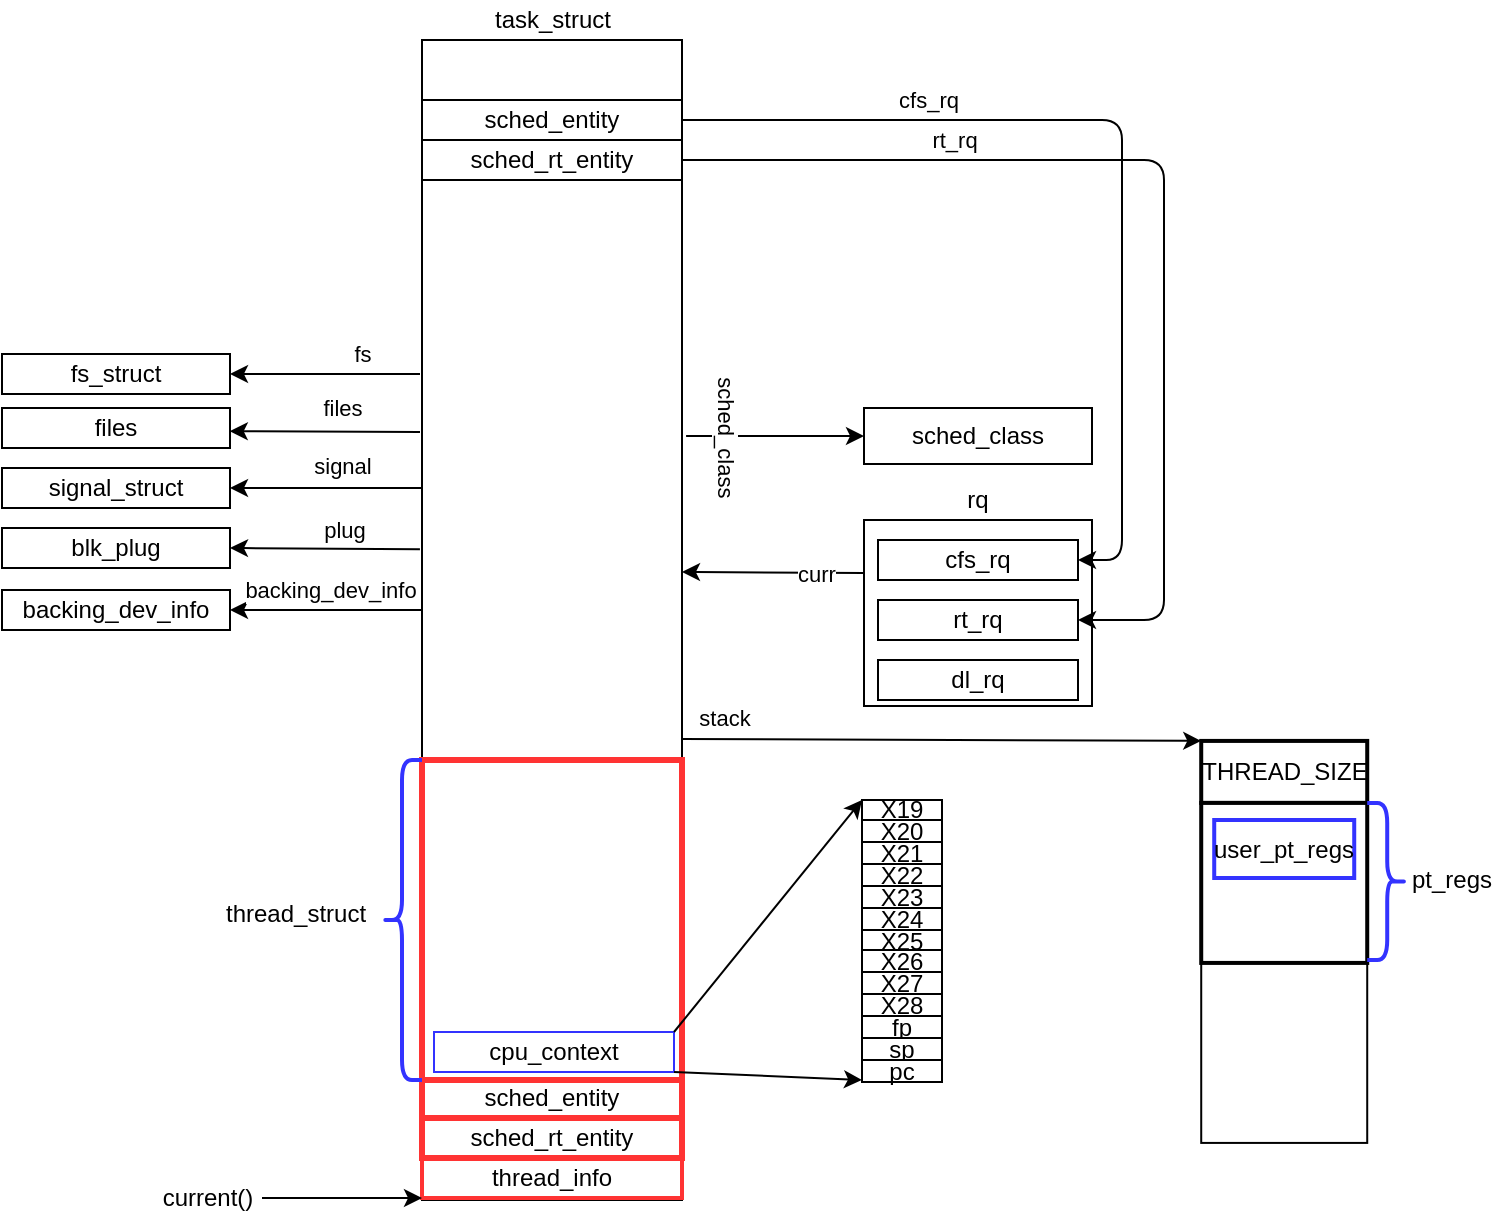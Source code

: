 <mxfile version="14.6.13" type="github">
  <diagram id="gWFmLzK-8QmXKd4QmwLB" name="Page-1">
    <mxGraphModel dx="1185" dy="635" grid="1" gridSize="10" guides="1" tooltips="1" connect="1" arrows="1" fold="1" page="1" pageScale="1" pageWidth="827" pageHeight="1169" math="0" shadow="0">
      <root>
        <mxCell id="0" />
        <mxCell id="1" parent="0" />
        <mxCell id="HdDR_88VHVugsW00d13A-1" value="" style="rounded=0;whiteSpace=wrap;html=1;" vertex="1" parent="1">
          <mxGeometry x="270" y="70" width="130" height="580" as="geometry" />
        </mxCell>
        <mxCell id="HdDR_88VHVugsW00d13A-2" value="thread_info" style="rounded=0;whiteSpace=wrap;html=1;strokeColor=#FF3333;strokeWidth=2;" vertex="1" parent="1">
          <mxGeometry x="270" y="629" width="130" height="20" as="geometry" />
        </mxCell>
        <mxCell id="HdDR_88VHVugsW00d13A-3" value="task_struct" style="text;html=1;strokeColor=none;fillColor=none;align=center;verticalAlign=middle;whiteSpace=wrap;rounded=0;" vertex="1" parent="1">
          <mxGeometry x="302.5" y="50" width="65" height="20" as="geometry" />
        </mxCell>
        <mxCell id="HdDR_88VHVugsW00d13A-4" value="sched_class" style="rounded=0;whiteSpace=wrap;html=1;" vertex="1" parent="1">
          <mxGeometry x="491" y="254" width="114" height="28" as="geometry" />
        </mxCell>
        <mxCell id="HdDR_88VHVugsW00d13A-5" value="" style="endArrow=classic;html=1;exitX=1.008;exitY=0.228;exitDx=0;exitDy=0;exitPerimeter=0;entryX=0;entryY=0.5;entryDx=0;entryDy=0;" edge="1" parent="1" target="HdDR_88VHVugsW00d13A-4">
          <mxGeometry width="50" height="50" relative="1" as="geometry">
            <mxPoint x="402.04" y="267.96" as="sourcePoint" />
            <mxPoint x="501" y="315" as="targetPoint" />
          </mxGeometry>
        </mxCell>
        <mxCell id="HdDR_88VHVugsW00d13A-6" value="sched_class" style="edgeLabel;html=1;align=center;verticalAlign=middle;resizable=0;points=[];rotation=90;" vertex="1" connectable="0" parent="HdDR_88VHVugsW00d13A-5">
          <mxGeometry x="-0.794" y="-1" relative="1" as="geometry">
            <mxPoint x="11" y="-1" as="offset" />
          </mxGeometry>
        </mxCell>
        <mxCell id="HdDR_88VHVugsW00d13A-7" value="sched_entity" style="rounded=0;whiteSpace=wrap;html=1;strokeColor=#FF3333;strokeWidth=3;" vertex="1" parent="1">
          <mxGeometry x="270" y="589" width="130" height="20" as="geometry" />
        </mxCell>
        <mxCell id="HdDR_88VHVugsW00d13A-8" value="sched_rt_entity" style="rounded=0;whiteSpace=wrap;html=1;strokeColor=#FF3333;strokeWidth=3;" vertex="1" parent="1">
          <mxGeometry x="270" y="609" width="130" height="20" as="geometry" />
        </mxCell>
        <mxCell id="HdDR_88VHVugsW00d13A-9" value="fs_struct" style="rounded=0;whiteSpace=wrap;html=1;" vertex="1" parent="1">
          <mxGeometry x="60" y="227" width="114" height="20" as="geometry" />
        </mxCell>
        <mxCell id="HdDR_88VHVugsW00d13A-10" value="" style="endArrow=classic;html=1;entryX=1;entryY=0.5;entryDx=0;entryDy=0;" edge="1" parent="1" target="HdDR_88VHVugsW00d13A-9">
          <mxGeometry width="50" height="50" relative="1" as="geometry">
            <mxPoint x="269" y="237" as="sourcePoint" />
            <mxPoint x="240" y="246" as="targetPoint" />
          </mxGeometry>
        </mxCell>
        <mxCell id="HdDR_88VHVugsW00d13A-11" value="fs" style="edgeLabel;html=1;align=center;verticalAlign=middle;resizable=0;points=[];" vertex="1" connectable="0" parent="HdDR_88VHVugsW00d13A-10">
          <mxGeometry x="-0.711" relative="1" as="geometry">
            <mxPoint x="-16" y="-10" as="offset" />
          </mxGeometry>
        </mxCell>
        <mxCell id="HdDR_88VHVugsW00d13A-12" value="files" style="rounded=0;whiteSpace=wrap;html=1;" vertex="1" parent="1">
          <mxGeometry x="60" y="254" width="114" height="20" as="geometry" />
        </mxCell>
        <mxCell id="HdDR_88VHVugsW00d13A-13" value="" style="endArrow=classic;html=1;entryX=0.999;entryY=0.581;entryDx=0;entryDy=0;entryPerimeter=0;" edge="1" parent="1" target="HdDR_88VHVugsW00d13A-12">
          <mxGeometry width="50" height="50" relative="1" as="geometry">
            <mxPoint x="269" y="266" as="sourcePoint" />
            <mxPoint x="230" y="274" as="targetPoint" />
          </mxGeometry>
        </mxCell>
        <mxCell id="HdDR_88VHVugsW00d13A-14" value="files" style="edgeLabel;html=1;align=center;verticalAlign=middle;resizable=0;points=[];" vertex="1" connectable="0" parent="HdDR_88VHVugsW00d13A-13">
          <mxGeometry x="-0.555" relative="1" as="geometry">
            <mxPoint x="-18" y="-12" as="offset" />
          </mxGeometry>
        </mxCell>
        <mxCell id="HdDR_88VHVugsW00d13A-15" value="signal_struct" style="rounded=0;whiteSpace=wrap;html=1;" vertex="1" parent="1">
          <mxGeometry x="60" y="284" width="114" height="20" as="geometry" />
        </mxCell>
        <mxCell id="HdDR_88VHVugsW00d13A-16" value="" style="endArrow=classic;html=1;exitX=0;exitY=0.5;exitDx=0;exitDy=0;" edge="1" parent="1" target="HdDR_88VHVugsW00d13A-15">
          <mxGeometry width="50" height="50" relative="1" as="geometry">
            <mxPoint x="270" y="294.0" as="sourcePoint" />
            <mxPoint x="240" y="324" as="targetPoint" />
          </mxGeometry>
        </mxCell>
        <mxCell id="HdDR_88VHVugsW00d13A-17" value="signal" style="edgeLabel;html=1;align=center;verticalAlign=middle;resizable=0;points=[];" vertex="1" connectable="0" parent="HdDR_88VHVugsW00d13A-16">
          <mxGeometry x="-0.168" relative="1" as="geometry">
            <mxPoint y="-11" as="offset" />
          </mxGeometry>
        </mxCell>
        <mxCell id="HdDR_88VHVugsW00d13A-18" value="blk_plug" style="rounded=0;whiteSpace=wrap;html=1;" vertex="1" parent="1">
          <mxGeometry x="60" y="314" width="114" height="20" as="geometry" />
        </mxCell>
        <mxCell id="HdDR_88VHVugsW00d13A-19" value="" style="endArrow=classic;html=1;exitX=-0.008;exitY=0.624;exitDx=0;exitDy=0;exitPerimeter=0;entryX=1;entryY=0.5;entryDx=0;entryDy=0;" edge="1" parent="1" target="HdDR_88VHVugsW00d13A-18">
          <mxGeometry width="50" height="50" relative="1" as="geometry">
            <mxPoint x="268.96" y="324.68" as="sourcePoint" />
            <mxPoint x="220" y="325" as="targetPoint" />
          </mxGeometry>
        </mxCell>
        <mxCell id="HdDR_88VHVugsW00d13A-21" value="plug" style="edgeLabel;html=1;align=center;verticalAlign=middle;resizable=0;points=[];" vertex="1" connectable="0" parent="HdDR_88VHVugsW00d13A-19">
          <mxGeometry x="-0.168" relative="1" as="geometry">
            <mxPoint x="1" y="-10" as="offset" />
          </mxGeometry>
        </mxCell>
        <mxCell id="HdDR_88VHVugsW00d13A-22" value="backing_dev_info" style="rounded=0;whiteSpace=wrap;html=1;" vertex="1" parent="1">
          <mxGeometry x="60" y="345" width="114" height="20" as="geometry" />
        </mxCell>
        <mxCell id="HdDR_88VHVugsW00d13A-23" value="" style="endArrow=classic;html=1;exitX=0;exitY=0.75;exitDx=0;exitDy=0;entryX=1;entryY=0.5;entryDx=0;entryDy=0;" edge="1" parent="1" target="HdDR_88VHVugsW00d13A-22">
          <mxGeometry width="50" height="50" relative="1" as="geometry">
            <mxPoint x="270" y="355.0" as="sourcePoint" />
            <mxPoint x="250" y="395" as="targetPoint" />
          </mxGeometry>
        </mxCell>
        <mxCell id="HdDR_88VHVugsW00d13A-24" value="backing_dev_info" style="edgeLabel;html=1;align=center;verticalAlign=middle;resizable=0;points=[];" vertex="1" connectable="0" parent="HdDR_88VHVugsW00d13A-23">
          <mxGeometry x="-0.322" relative="1" as="geometry">
            <mxPoint x="-14" y="-10" as="offset" />
          </mxGeometry>
        </mxCell>
        <mxCell id="HdDR_88VHVugsW00d13A-25" value="" style="rounded=0;whiteSpace=wrap;html=1;" vertex="1" parent="1">
          <mxGeometry x="491" y="310" width="114" height="93" as="geometry" />
        </mxCell>
        <mxCell id="HdDR_88VHVugsW00d13A-26" value="rq" style="text;html=1;strokeColor=none;fillColor=none;align=center;verticalAlign=middle;whiteSpace=wrap;rounded=0;" vertex="1" parent="1">
          <mxGeometry x="528" y="290" width="40" height="20" as="geometry" />
        </mxCell>
        <mxCell id="HdDR_88VHVugsW00d13A-27" value="cfs_rq" style="rounded=0;whiteSpace=wrap;html=1;" vertex="1" parent="1">
          <mxGeometry x="498" y="320" width="100" height="20" as="geometry" />
        </mxCell>
        <mxCell id="HdDR_88VHVugsW00d13A-28" value="rt_rq" style="rounded=0;whiteSpace=wrap;html=1;" vertex="1" parent="1">
          <mxGeometry x="498" y="350" width="100" height="20" as="geometry" />
        </mxCell>
        <mxCell id="HdDR_88VHVugsW00d13A-29" value="dl_rq" style="rounded=0;whiteSpace=wrap;html=1;" vertex="1" parent="1">
          <mxGeometry x="498" y="380" width="100" height="20" as="geometry" />
        </mxCell>
        <mxCell id="HdDR_88VHVugsW00d13A-30" value="" style="endArrow=classic;html=1;exitX=0.001;exitY=0.285;exitDx=0;exitDy=0;exitPerimeter=0;" edge="1" parent="1" source="HdDR_88VHVugsW00d13A-25">
          <mxGeometry width="50" height="50" relative="1" as="geometry">
            <mxPoint x="488" y="336" as="sourcePoint" />
            <mxPoint x="400" y="336" as="targetPoint" />
          </mxGeometry>
        </mxCell>
        <mxCell id="HdDR_88VHVugsW00d13A-31" value="curr" style="edgeLabel;html=1;align=center;verticalAlign=middle;resizable=0;points=[];" vertex="1" connectable="0" parent="HdDR_88VHVugsW00d13A-30">
          <mxGeometry x="-0.467" relative="1" as="geometry">
            <mxPoint as="offset" />
          </mxGeometry>
        </mxCell>
        <mxCell id="HdDR_88VHVugsW00d13A-32" value="sched_entity" style="rounded=0;whiteSpace=wrap;html=1;" vertex="1" parent="1">
          <mxGeometry x="270" y="100" width="130" height="20" as="geometry" />
        </mxCell>
        <mxCell id="HdDR_88VHVugsW00d13A-37" value="THREAD_SIZE" style="rounded=0;whiteSpace=wrap;html=1;strokeWidth=2;" vertex="1" parent="1">
          <mxGeometry x="659.61" y="420.46" width="83" height="31" as="geometry" />
        </mxCell>
        <mxCell id="HdDR_88VHVugsW00d13A-38" value="" style="endArrow=classic;html=1;exitX=1.003;exitY=0.276;exitDx=0;exitDy=0;exitPerimeter=0;entryX=0;entryY=0;entryDx=0;entryDy=0;" edge="1" parent="1" target="HdDR_88VHVugsW00d13A-37">
          <mxGeometry width="50" height="50" relative="1" as="geometry">
            <mxPoint x="400.0" y="419.54" as="sourcePoint" />
            <mxPoint x="646.61" y="430.46" as="targetPoint" />
          </mxGeometry>
        </mxCell>
        <mxCell id="HdDR_88VHVugsW00d13A-39" value="stack" style="edgeLabel;html=1;align=center;verticalAlign=middle;resizable=0;points=[];" vertex="1" connectable="0" parent="HdDR_88VHVugsW00d13A-38">
          <mxGeometry x="-0.86" relative="1" as="geometry">
            <mxPoint x="3" y="-11" as="offset" />
          </mxGeometry>
        </mxCell>
        <mxCell id="HdDR_88VHVugsW00d13A-40" value="" style="endArrow=classic;html=1;entryX=0;entryY=1;entryDx=0;entryDy=0;" edge="1" parent="1" target="HdDR_88VHVugsW00d13A-2">
          <mxGeometry width="50" height="50" relative="1" as="geometry">
            <mxPoint x="190" y="649" as="sourcePoint" />
            <mxPoint x="590" y="649" as="targetPoint" />
          </mxGeometry>
        </mxCell>
        <mxCell id="HdDR_88VHVugsW00d13A-41" value="current()" style="text;html=1;strokeColor=none;fillColor=none;align=center;verticalAlign=middle;whiteSpace=wrap;rounded=0;" vertex="1" parent="1">
          <mxGeometry x="143" y="639" width="40" height="20" as="geometry" />
        </mxCell>
        <mxCell id="HdDR_88VHVugsW00d13A-43" value="" style="rounded=0;whiteSpace=wrap;html=1;strokeColor=#FF3333;strokeWidth=3;" vertex="1" parent="1">
          <mxGeometry x="270" y="430" width="130" height="160" as="geometry" />
        </mxCell>
        <mxCell id="HdDR_88VHVugsW00d13A-44" value="cpu_context" style="rounded=0;whiteSpace=wrap;html=1;strokeColor=#3333FF;" vertex="1" parent="1">
          <mxGeometry x="276" y="566" width="120" height="20" as="geometry" />
        </mxCell>
        <mxCell id="HdDR_88VHVugsW00d13A-45" value="" style="shape=curlyBracket;whiteSpace=wrap;html=1;rounded=1;strokeColor=#3333FF;strokeWidth=2;" vertex="1" parent="1">
          <mxGeometry x="250" y="430" width="20" height="160" as="geometry" />
        </mxCell>
        <mxCell id="HdDR_88VHVugsW00d13A-46" value="thread_struct" style="text;whiteSpace=wrap;html=1;" vertex="1" parent="1">
          <mxGeometry x="170" y="493" width="80" height="30" as="geometry" />
        </mxCell>
        <mxCell id="HdDR_88VHVugsW00d13A-47" value="X19" style="rounded=0;whiteSpace=wrap;html=1;" vertex="1" parent="1">
          <mxGeometry x="490" y="450" width="40" height="10" as="geometry" />
        </mxCell>
        <mxCell id="HdDR_88VHVugsW00d13A-51" value="X20" style="rounded=0;whiteSpace=wrap;html=1;" vertex="1" parent="1">
          <mxGeometry x="490" y="460" width="40" height="11" as="geometry" />
        </mxCell>
        <mxCell id="HdDR_88VHVugsW00d13A-52" value="X21" style="rounded=0;whiteSpace=wrap;html=1;" vertex="1" parent="1">
          <mxGeometry x="490" y="471" width="40" height="11" as="geometry" />
        </mxCell>
        <mxCell id="HdDR_88VHVugsW00d13A-53" value="X22" style="rounded=0;whiteSpace=wrap;html=1;" vertex="1" parent="1">
          <mxGeometry x="490" y="482" width="40" height="11" as="geometry" />
        </mxCell>
        <mxCell id="HdDR_88VHVugsW00d13A-54" value="X23" style="rounded=0;whiteSpace=wrap;html=1;" vertex="1" parent="1">
          <mxGeometry x="490" y="493" width="40" height="11" as="geometry" />
        </mxCell>
        <mxCell id="HdDR_88VHVugsW00d13A-55" value="X24" style="rounded=0;whiteSpace=wrap;html=1;" vertex="1" parent="1">
          <mxGeometry x="490" y="504" width="40" height="11" as="geometry" />
        </mxCell>
        <mxCell id="HdDR_88VHVugsW00d13A-56" value="X25" style="rounded=0;whiteSpace=wrap;html=1;" vertex="1" parent="1">
          <mxGeometry x="490" y="515" width="40" height="11" as="geometry" />
        </mxCell>
        <mxCell id="HdDR_88VHVugsW00d13A-57" value="X26" style="rounded=0;whiteSpace=wrap;html=1;" vertex="1" parent="1">
          <mxGeometry x="490" y="525" width="40" height="11" as="geometry" />
        </mxCell>
        <mxCell id="HdDR_88VHVugsW00d13A-58" value="X27" style="rounded=0;whiteSpace=wrap;html=1;" vertex="1" parent="1">
          <mxGeometry x="490" y="536" width="40" height="11" as="geometry" />
        </mxCell>
        <mxCell id="HdDR_88VHVugsW00d13A-59" value="X28" style="rounded=0;whiteSpace=wrap;html=1;" vertex="1" parent="1">
          <mxGeometry x="490" y="547" width="40" height="11" as="geometry" />
        </mxCell>
        <mxCell id="HdDR_88VHVugsW00d13A-60" value="fp" style="rounded=0;whiteSpace=wrap;html=1;" vertex="1" parent="1">
          <mxGeometry x="490" y="558" width="40" height="11" as="geometry" />
        </mxCell>
        <mxCell id="HdDR_88VHVugsW00d13A-61" value="sp" style="rounded=0;whiteSpace=wrap;html=1;" vertex="1" parent="1">
          <mxGeometry x="490" y="569" width="40" height="11" as="geometry" />
        </mxCell>
        <mxCell id="HdDR_88VHVugsW00d13A-62" value="pc" style="rounded=0;whiteSpace=wrap;html=1;" vertex="1" parent="1">
          <mxGeometry x="490" y="580" width="40" height="11" as="geometry" />
        </mxCell>
        <mxCell id="HdDR_88VHVugsW00d13A-63" value="" style="endArrow=classic;html=1;exitX=1;exitY=0;exitDx=0;exitDy=0;entryX=0;entryY=0;entryDx=0;entryDy=0;" edge="1" parent="1" source="HdDR_88VHVugsW00d13A-44" target="HdDR_88VHVugsW00d13A-47">
          <mxGeometry width="50" height="50" relative="1" as="geometry">
            <mxPoint x="560" y="540" as="sourcePoint" />
            <mxPoint x="610" y="490" as="targetPoint" />
          </mxGeometry>
        </mxCell>
        <mxCell id="HdDR_88VHVugsW00d13A-64" value="" style="endArrow=classic;html=1;exitX=1;exitY=1;exitDx=0;exitDy=0;" edge="1" parent="1" source="HdDR_88VHVugsW00d13A-44">
          <mxGeometry width="50" height="50" relative="1" as="geometry">
            <mxPoint x="440" y="641" as="sourcePoint" />
            <mxPoint x="490" y="590" as="targetPoint" />
          </mxGeometry>
        </mxCell>
        <mxCell id="HdDR_88VHVugsW00d13A-65" value="" style="rounded=0;whiteSpace=wrap;html=1;" vertex="1" parent="1">
          <mxGeometry x="659.61" y="451.46" width="83" height="170" as="geometry" />
        </mxCell>
        <mxCell id="HdDR_88VHVugsW00d13A-66" value="" style="rounded=0;whiteSpace=wrap;html=1;strokeWidth=2;" vertex="1" parent="1">
          <mxGeometry x="659.61" y="451.46" width="83" height="80" as="geometry" />
        </mxCell>
        <mxCell id="HdDR_88VHVugsW00d13A-67" value="" style="edgeStyle=elbowEdgeStyle;elbow=horizontal;endArrow=classic;html=1;exitX=1;exitY=0.5;exitDx=0;exitDy=0;entryX=1;entryY=0.5;entryDx=0;entryDy=0;" edge="1" parent="1" source="HdDR_88VHVugsW00d13A-32" target="HdDR_88VHVugsW00d13A-27">
          <mxGeometry width="50" height="50" relative="1" as="geometry">
            <mxPoint x="861" y="435" as="sourcePoint" />
            <mxPoint x="891" y="375" as="targetPoint" />
            <Array as="points">
              <mxPoint x="620" y="220" />
            </Array>
          </mxGeometry>
        </mxCell>
        <mxCell id="HdDR_88VHVugsW00d13A-68" value="cfs_rq" style="edgeLabel;html=1;align=center;verticalAlign=middle;resizable=0;points=[];" vertex="1" connectable="0" parent="HdDR_88VHVugsW00d13A-67">
          <mxGeometry x="-0.479" y="-2" relative="1" as="geometry">
            <mxPoint x="2" y="-12" as="offset" />
          </mxGeometry>
        </mxCell>
        <mxCell id="HdDR_88VHVugsW00d13A-69" value="sched_rt_entity" style="rounded=0;whiteSpace=wrap;html=1;" vertex="1" parent="1">
          <mxGeometry x="270" y="120" width="130" height="20" as="geometry" />
        </mxCell>
        <mxCell id="HdDR_88VHVugsW00d13A-70" value="" style="edgeStyle=elbowEdgeStyle;elbow=horizontal;endArrow=classic;html=1;exitX=1;exitY=0.5;exitDx=0;exitDy=0;entryX=1;entryY=0.5;entryDx=0;entryDy=0;" edge="1" parent="1" source="HdDR_88VHVugsW00d13A-69" target="HdDR_88VHVugsW00d13A-28">
          <mxGeometry width="50" height="50" relative="1" as="geometry">
            <mxPoint x="410" y="120" as="sourcePoint" />
            <mxPoint x="608.0" y="340.0" as="targetPoint" />
            <Array as="points">
              <mxPoint x="641" y="315" />
            </Array>
          </mxGeometry>
        </mxCell>
        <mxCell id="HdDR_88VHVugsW00d13A-71" value="rt_rq" style="edgeLabel;html=1;align=center;verticalAlign=middle;resizable=0;points=[];" vertex="1" connectable="0" parent="HdDR_88VHVugsW00d13A-70">
          <mxGeometry x="-0.479" y="-2" relative="1" as="geometry">
            <mxPoint x="2" y="-12" as="offset" />
          </mxGeometry>
        </mxCell>
        <mxCell id="HdDR_88VHVugsW00d13A-72" value="user_pt_regs" style="rounded=0;whiteSpace=wrap;html=1;strokeColor=#3333FF;strokeWidth=2;" vertex="1" parent="1">
          <mxGeometry x="666.11" y="460" width="70" height="29" as="geometry" />
        </mxCell>
        <mxCell id="HdDR_88VHVugsW00d13A-73" value="" style="shape=curlyBracket;whiteSpace=wrap;html=1;rounded=1;flipH=1;strokeColor=#3333FF;strokeWidth=2;" vertex="1" parent="1">
          <mxGeometry x="742.61" y="451.5" width="20" height="78.5" as="geometry" />
        </mxCell>
        <mxCell id="HdDR_88VHVugsW00d13A-75" value="pt_regs" style="text;whiteSpace=wrap;html=1;" vertex="1" parent="1">
          <mxGeometry x="762.61" y="476.46" width="47.39" height="30" as="geometry" />
        </mxCell>
      </root>
    </mxGraphModel>
  </diagram>
</mxfile>
